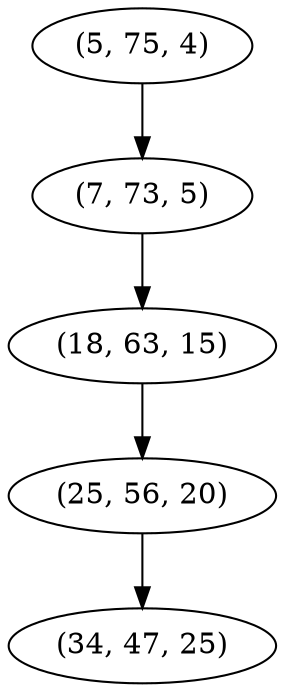 digraph tree {
    "(5, 75, 4)";
    "(7, 73, 5)";
    "(18, 63, 15)";
    "(25, 56, 20)";
    "(34, 47, 25)";
    "(5, 75, 4)" -> "(7, 73, 5)";
    "(7, 73, 5)" -> "(18, 63, 15)";
    "(18, 63, 15)" -> "(25, 56, 20)";
    "(25, 56, 20)" -> "(34, 47, 25)";
}
